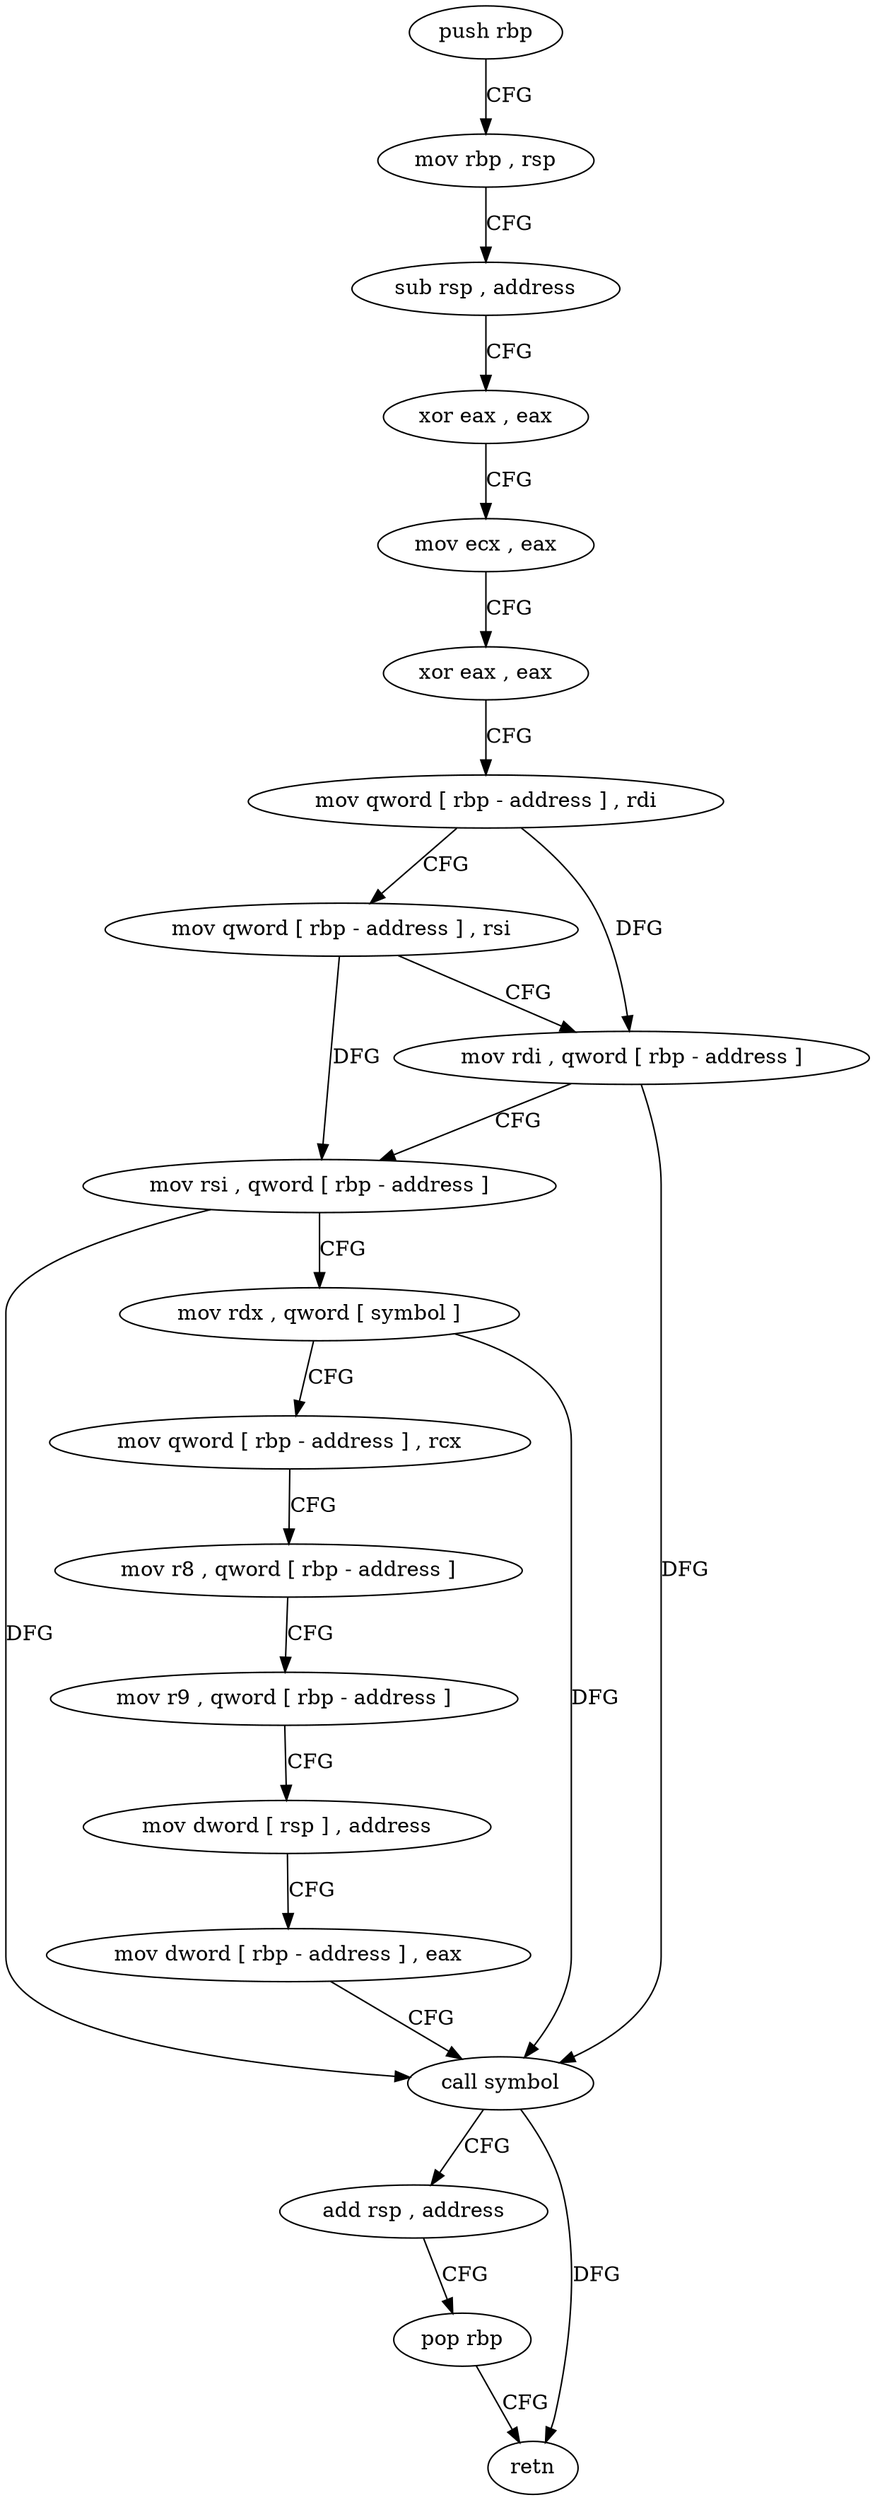 digraph "func" {
"4290016" [label = "push rbp" ]
"4290017" [label = "mov rbp , rsp" ]
"4290020" [label = "sub rsp , address" ]
"4290024" [label = "xor eax , eax" ]
"4290026" [label = "mov ecx , eax" ]
"4290028" [label = "xor eax , eax" ]
"4290030" [label = "mov qword [ rbp - address ] , rdi" ]
"4290034" [label = "mov qword [ rbp - address ] , rsi" ]
"4290038" [label = "mov rdi , qword [ rbp - address ]" ]
"4290042" [label = "mov rsi , qword [ rbp - address ]" ]
"4290046" [label = "mov rdx , qword [ symbol ]" ]
"4290054" [label = "mov qword [ rbp - address ] , rcx" ]
"4290058" [label = "mov r8 , qword [ rbp - address ]" ]
"4290062" [label = "mov r9 , qword [ rbp - address ]" ]
"4290066" [label = "mov dword [ rsp ] , address" ]
"4290073" [label = "mov dword [ rbp - address ] , eax" ]
"4290076" [label = "call symbol" ]
"4290081" [label = "add rsp , address" ]
"4290085" [label = "pop rbp" ]
"4290086" [label = "retn" ]
"4290016" -> "4290017" [ label = "CFG" ]
"4290017" -> "4290020" [ label = "CFG" ]
"4290020" -> "4290024" [ label = "CFG" ]
"4290024" -> "4290026" [ label = "CFG" ]
"4290026" -> "4290028" [ label = "CFG" ]
"4290028" -> "4290030" [ label = "CFG" ]
"4290030" -> "4290034" [ label = "CFG" ]
"4290030" -> "4290038" [ label = "DFG" ]
"4290034" -> "4290038" [ label = "CFG" ]
"4290034" -> "4290042" [ label = "DFG" ]
"4290038" -> "4290042" [ label = "CFG" ]
"4290038" -> "4290076" [ label = "DFG" ]
"4290042" -> "4290046" [ label = "CFG" ]
"4290042" -> "4290076" [ label = "DFG" ]
"4290046" -> "4290054" [ label = "CFG" ]
"4290046" -> "4290076" [ label = "DFG" ]
"4290054" -> "4290058" [ label = "CFG" ]
"4290058" -> "4290062" [ label = "CFG" ]
"4290062" -> "4290066" [ label = "CFG" ]
"4290066" -> "4290073" [ label = "CFG" ]
"4290073" -> "4290076" [ label = "CFG" ]
"4290076" -> "4290081" [ label = "CFG" ]
"4290076" -> "4290086" [ label = "DFG" ]
"4290081" -> "4290085" [ label = "CFG" ]
"4290085" -> "4290086" [ label = "CFG" ]
}
